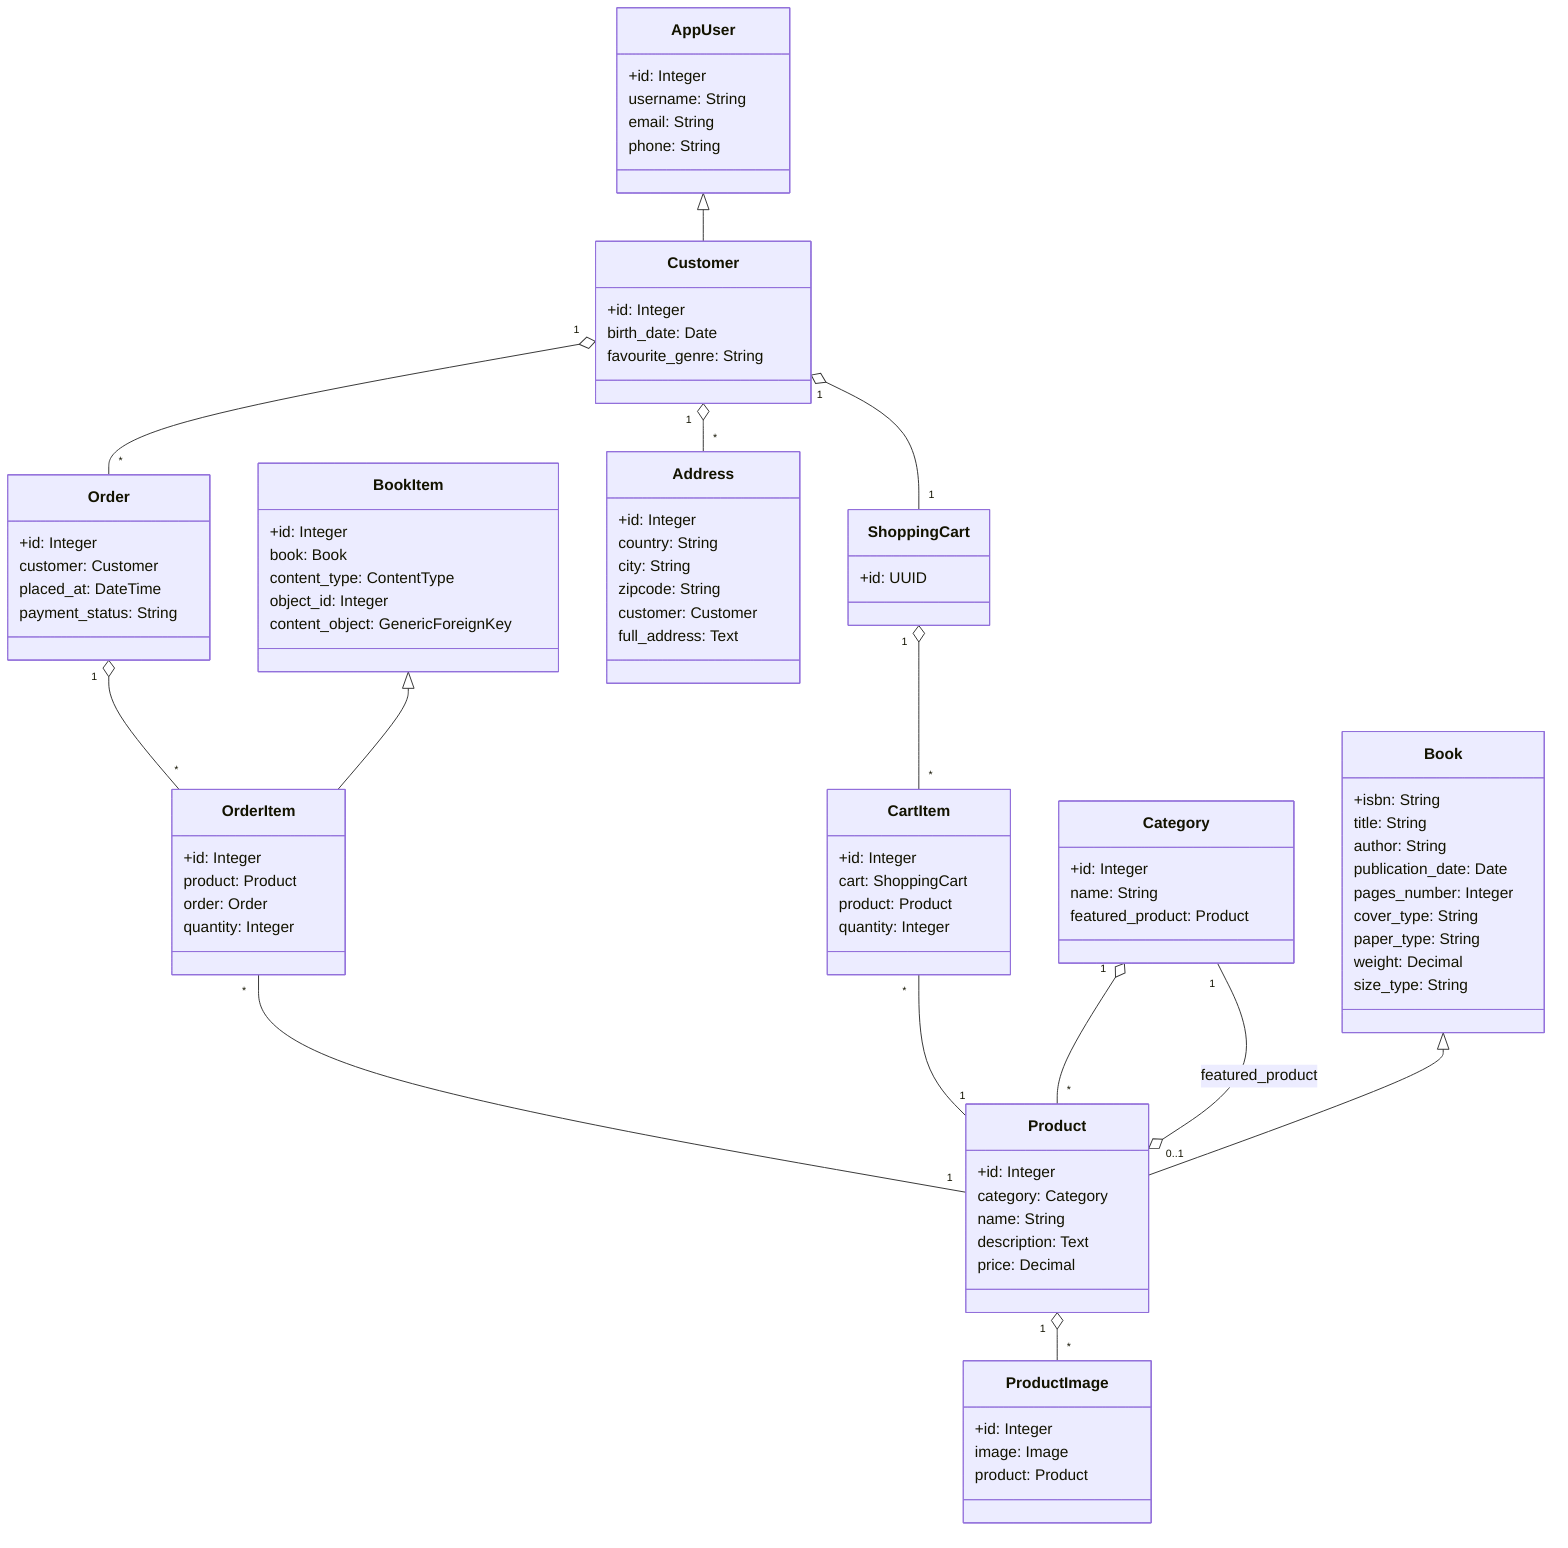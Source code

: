 classDiagram
  class AppUser {
    +id: Integer
    username: String
    email: String
    phone: String
  }

  class Customer {
    +id: Integer
    birth_date: Date
    favourite_genre: String
  }

  class Product {
    +id: Integer
    category: Category
    name: String
    description: Text
    price: Decimal
  }

  class ProductImage {
    +id: Integer
    image: Image
    product: Product
  }

  class Category {
    +id: Integer
    name: String
    featured_product: Product
  }

  class ShoppingCart {
    +id: UUID
  }

  class CartItem {
    +id: Integer
    cart: ShoppingCart
    product: Product
    quantity: Integer
  }

  class Order {
    +id: Integer
    customer: Customer
    placed_at: DateTime
    payment_status: String
  }

  class OrderItem {
    +id: Integer
    product: Product
    order: Order
    quantity: Integer
  }

  class Address {
    +id: Integer
    country: String
    city: String
    zipcode: String
    customer: Customer
    full_address: Text
  }

  class Book {
    +isbn: String
    title: String
    author: String
    publication_date: Date
    pages_number: Integer
    cover_type: String
    paper_type: String
    weight: Decimal
    size_type: String
  }

  class BookItem {
    +id: Integer
    book: Book
    content_type: ContentType
    object_id: Integer
    content_object: GenericForeignKey
  }

    AppUser <|-- Customer
    Customer "1" o-- "*" Address
    Customer "1" o-- "*" Order
    Order "1" o-- "*" OrderItem
    OrderItem "*" -- "1" Product
    Customer "1" o-- "1" ShoppingCart
    ShoppingCart "1" o-- "*" CartItem
    CartItem "*" -- "1" Product
    Product "1" o-- "*" ProductImage
    Category "1" o-- "*" Product
    Category "1" --o "0..1" Product: featured_product
    Book <|-- Product
    BookItem <|-- OrderItem